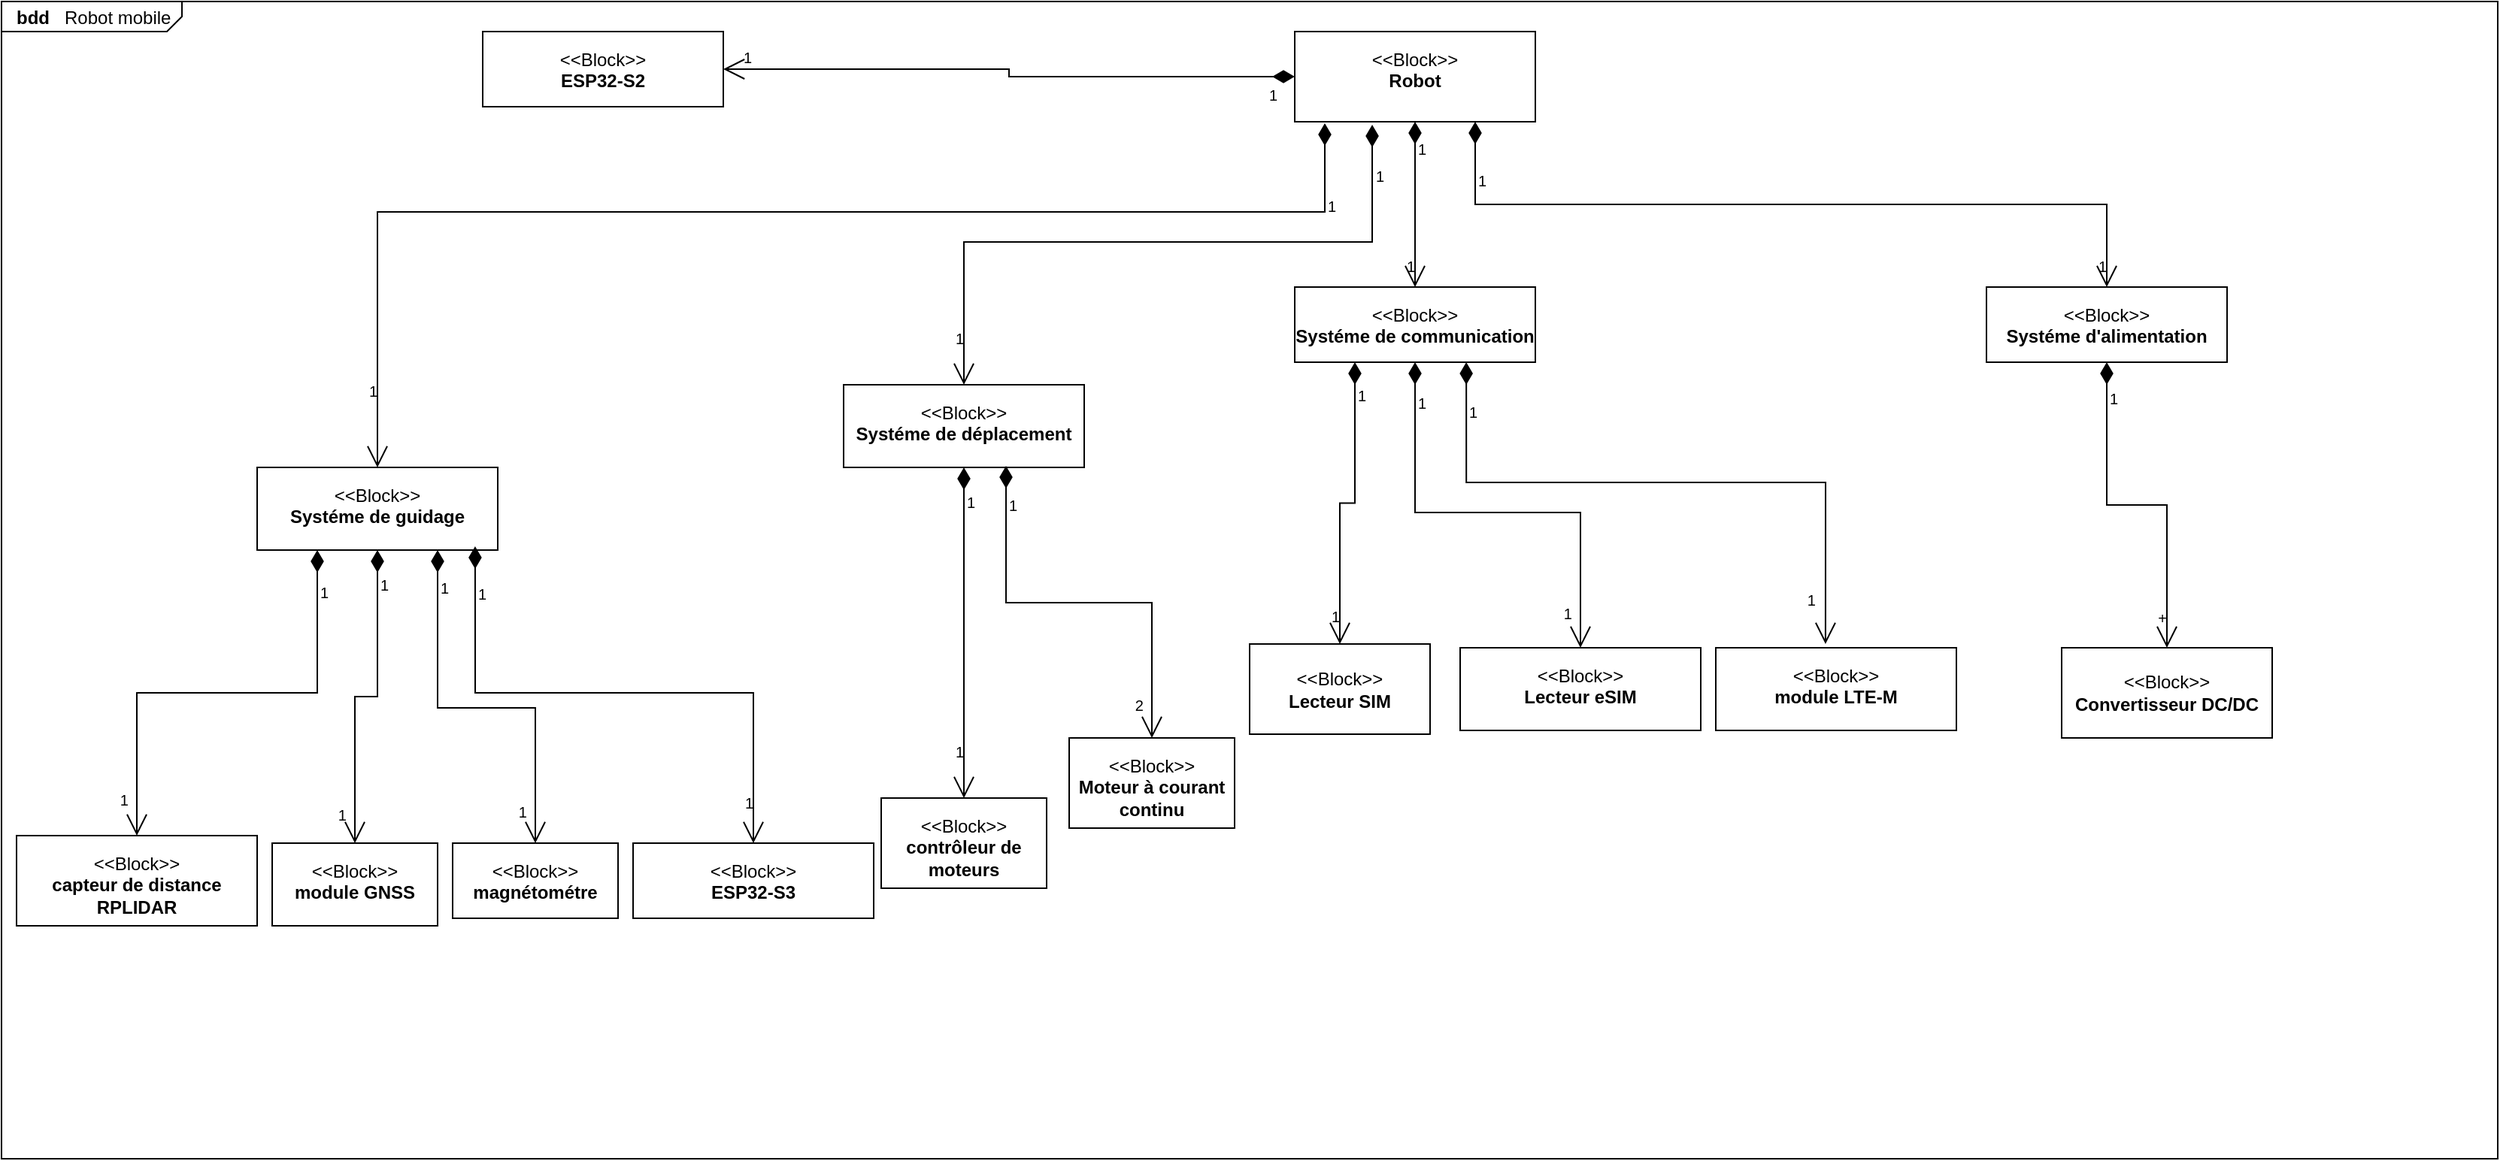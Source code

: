 <mxfile version="26.2.14">
  <diagram name="Page-1" id="929967ad-93f9-6ef4-fab6-5d389245f69c">
    <mxGraphModel dx="3418.5" dy="1982" grid="1" gridSize="10" guides="1" tooltips="1" connect="1" arrows="1" fold="1" page="1" pageScale="1.5" pageWidth="1169" pageHeight="826" background="none" math="0" shadow="0">
      <root>
        <mxCell id="0" style=";html=1;" />
        <mxCell id="1" style=";html=1;" parent="0" />
        <mxCell id="zpBNHPFghhRr0UpU9S6k-20" value="&lt;p style=&quot;margin:0px;margin-top:4px;margin-left:10px;text-align:left;&quot;&gt;&lt;b&gt;bdd&lt;/b&gt;&amp;nbsp; &amp;nbsp;Robot mobile&lt;/p&gt;&lt;p style=&quot;margin:0px;margin-top:4px;margin-left:10px;text-align:left;&quot;&gt;&lt;br&gt;&lt;/p&gt;" style="html=1;shape=mxgraph.sysml.package;labelX=120;align=left;spacingLeft=10;overflow=fill;recursiveResize=0;" parent="1" vertex="1">
          <mxGeometry x="-20" y="-960" width="1660" height="770" as="geometry" />
        </mxCell>
        <mxCell id="zpBNHPFghhRr0UpU9S6k-21" value="&lt;p&gt;&amp;lt;&amp;lt;Block&amp;gt;&amp;gt;&lt;br&gt;&lt;b&gt;Robot&lt;/b&gt;&lt;/p&gt;" style="shape=rect;html=1;overflow=fill;whiteSpace=wrap;align=center;" parent="zpBNHPFghhRr0UpU9S6k-20" vertex="1">
          <mxGeometry x="860" y="20" width="160" height="60" as="geometry" />
        </mxCell>
        <mxCell id="zpBNHPFghhRr0UpU9S6k-24" value="" style="verticalAlign=bottom;html=1;endArrow=open;endSize=12;edgeStyle=orthogonalEdgeStyle;startFill=1;startSize=12;startArrow=diamondThin;rounded=0;entryX=0.5;entryY=0;entryDx=0;entryDy=0;" parent="zpBNHPFghhRr0UpU9S6k-20" target="zpBNHPFghhRr0UpU9S6k-29" edge="1">
          <mxGeometry relative="1" as="geometry">
            <mxPoint x="880" y="81" as="sourcePoint" />
            <mxPoint x="380" y="210" as="targetPoint" />
            <Array as="points">
              <mxPoint x="880" y="81" />
              <mxPoint x="880" y="140" />
              <mxPoint x="250" y="140" />
            </Array>
          </mxGeometry>
        </mxCell>
        <mxCell id="zpBNHPFghhRr0UpU9S6k-25" value="1" style="resizable=0;html=1;align=left;verticalAlign=top;labelBackgroundColor=none;fontSize=10" parent="zpBNHPFghhRr0UpU9S6k-24" connectable="0" vertex="1">
          <mxGeometry x="-0.9" relative="1" as="geometry" />
        </mxCell>
        <mxCell id="zpBNHPFghhRr0UpU9S6k-26" value="" style="resizable=0;html=1;align=right;verticalAlign=top;labelBackgroundColor=none;fontSize=10" parent="zpBNHPFghhRr0UpU9S6k-24" connectable="0" vertex="1">
          <mxGeometry x="0.9" relative="1" as="geometry" />
        </mxCell>
        <mxCell id="zpBNHPFghhRr0UpU9S6k-27" value="1" style="resizable=0;html=1;align=right;verticalAlign=bottom;labelBackgroundColor=none;fontSize=10" parent="zpBNHPFghhRr0UpU9S6k-24" connectable="0" vertex="1">
          <mxGeometry x="0.9" relative="1" as="geometry" />
        </mxCell>
        <mxCell id="zpBNHPFghhRr0UpU9S6k-29" value="&lt;p&gt;&amp;lt;&amp;lt;Block&amp;gt;&amp;gt;&lt;br&gt;&lt;b&gt;Systéme de guidage&lt;/b&gt;&lt;/p&gt;" style="shape=rect;html=1;overflow=fill;whiteSpace=wrap;align=center;" parent="zpBNHPFghhRr0UpU9S6k-20" vertex="1">
          <mxGeometry x="170" y="310" width="160" height="55" as="geometry" />
        </mxCell>
        <mxCell id="zpBNHPFghhRr0UpU9S6k-39" value="&lt;p&gt;&amp;lt;&amp;lt;Block&amp;gt;&amp;gt;&lt;br&gt;&lt;b&gt;Systéme de communication&lt;/b&gt;&lt;/p&gt;" style="shape=rect;html=1;overflow=fill;whiteSpace=wrap;align=center;" parent="zpBNHPFghhRr0UpU9S6k-20" vertex="1">
          <mxGeometry x="860" y="190" width="160" height="50" as="geometry" />
        </mxCell>
        <mxCell id="zpBNHPFghhRr0UpU9S6k-40" value="&lt;p&gt;&amp;lt;&amp;lt;Block&amp;gt;&amp;gt;&lt;br&gt;&lt;b&gt;Systéme d&#39;alimentation&lt;/b&gt;&lt;/p&gt;" style="shape=rect;html=1;overflow=fill;whiteSpace=wrap;align=center;" parent="zpBNHPFghhRr0UpU9S6k-20" vertex="1">
          <mxGeometry x="1320" y="190" width="160" height="50" as="geometry" />
        </mxCell>
        <mxCell id="zpBNHPFghhRr0UpU9S6k-41" value="" style="verticalAlign=bottom;html=1;endArrow=open;endSize=12;edgeStyle=orthogonalEdgeStyle;startFill=1;startSize=12;startArrow=diamondThin;rounded=0;exitX=0.75;exitY=1;exitDx=0;exitDy=0;entryX=0.5;entryY=0;entryDx=0;entryDy=0;" parent="zpBNHPFghhRr0UpU9S6k-20" source="zpBNHPFghhRr0UpU9S6k-21" target="zpBNHPFghhRr0UpU9S6k-40" edge="1">
          <mxGeometry relative="1" as="geometry">
            <mxPoint x="517" y="121" as="sourcePoint" />
            <mxPoint x="250" y="240" as="targetPoint" />
          </mxGeometry>
        </mxCell>
        <mxCell id="zpBNHPFghhRr0UpU9S6k-42" value="1" style="resizable=0;html=1;align=left;verticalAlign=top;labelBackgroundColor=none;fontSize=10" parent="zpBNHPFghhRr0UpU9S6k-41" connectable="0" vertex="1">
          <mxGeometry x="-0.9" relative="1" as="geometry" />
        </mxCell>
        <mxCell id="zpBNHPFghhRr0UpU9S6k-43" value="1" style="resizable=0;html=1;align=right;verticalAlign=top;labelBackgroundColor=none;fontSize=10" parent="zpBNHPFghhRr0UpU9S6k-41" connectable="0" vertex="1">
          <mxGeometry x="0.9" relative="1" as="geometry" />
        </mxCell>
        <mxCell id="zpBNHPFghhRr0UpU9S6k-44" value="" style="resizable=0;html=1;align=right;verticalAlign=bottom;labelBackgroundColor=none;fontSize=10" parent="zpBNHPFghhRr0UpU9S6k-41" connectable="0" vertex="1">
          <mxGeometry x="0.9" relative="1" as="geometry" />
        </mxCell>
        <mxCell id="zpBNHPFghhRr0UpU9S6k-45" value="" style="verticalAlign=bottom;html=1;endArrow=open;endSize=12;edgeStyle=orthogonalEdgeStyle;startFill=1;startSize=12;startArrow=diamondThin;rounded=0;exitX=0.5;exitY=1;exitDx=0;exitDy=0;entryX=0.5;entryY=0;entryDx=0;entryDy=0;" parent="zpBNHPFghhRr0UpU9S6k-20" source="zpBNHPFghhRr0UpU9S6k-21" target="zpBNHPFghhRr0UpU9S6k-39" edge="1">
          <mxGeometry relative="1" as="geometry">
            <mxPoint x="590" y="120" as="sourcePoint" />
            <mxPoint x="810" y="240" as="targetPoint" />
          </mxGeometry>
        </mxCell>
        <mxCell id="zpBNHPFghhRr0UpU9S6k-46" value="1" style="resizable=0;html=1;align=left;verticalAlign=top;labelBackgroundColor=none;fontSize=10" parent="zpBNHPFghhRr0UpU9S6k-45" connectable="0" vertex="1">
          <mxGeometry x="-0.9" relative="1" as="geometry" />
        </mxCell>
        <mxCell id="zpBNHPFghhRr0UpU9S6k-47" value="" style="resizable=0;html=1;align=right;verticalAlign=top;labelBackgroundColor=none;fontSize=10" parent="zpBNHPFghhRr0UpU9S6k-45" connectable="0" vertex="1">
          <mxGeometry x="0.9" relative="1" as="geometry" />
        </mxCell>
        <mxCell id="zpBNHPFghhRr0UpU9S6k-48" value="1" style="resizable=0;html=1;align=right;verticalAlign=bottom;labelBackgroundColor=none;fontSize=10" parent="zpBNHPFghhRr0UpU9S6k-45" connectable="0" vertex="1">
          <mxGeometry x="0.9" relative="1" as="geometry" />
        </mxCell>
        <mxCell id="zpBNHPFghhRr0UpU9S6k-49" value="&lt;p&gt;&amp;lt;&amp;lt;Block&amp;gt;&amp;gt;&lt;br&gt;&lt;b&gt;Systéme de déplacement&lt;/b&gt;&lt;/p&gt;" style="shape=rect;html=1;overflow=fill;whiteSpace=wrap;align=center;" parent="zpBNHPFghhRr0UpU9S6k-20" vertex="1">
          <mxGeometry x="560" y="255" width="160" height="55" as="geometry" />
        </mxCell>
        <mxCell id="zpBNHPFghhRr0UpU9S6k-50" value="" style="verticalAlign=bottom;html=1;endArrow=open;endSize=12;edgeStyle=orthogonalEdgeStyle;startFill=1;startSize=12;startArrow=diamondThin;rounded=0;exitX=0.322;exitY=1.033;exitDx=0;exitDy=0;exitPerimeter=0;entryX=0.5;entryY=0;entryDx=0;entryDy=0;" parent="zpBNHPFghhRr0UpU9S6k-20" source="zpBNHPFghhRr0UpU9S6k-21" target="zpBNHPFghhRr0UpU9S6k-49" edge="1">
          <mxGeometry relative="1" as="geometry">
            <mxPoint x="410.08" y="260" as="sourcePoint" />
            <mxPoint x="599" y="340" as="targetPoint" />
            <Array as="points">
              <mxPoint x="912" y="160" />
              <mxPoint x="640" y="160" />
              <mxPoint x="640" y="240" />
            </Array>
          </mxGeometry>
        </mxCell>
        <mxCell id="zpBNHPFghhRr0UpU9S6k-51" value="1" style="resizable=0;html=1;align=left;verticalAlign=top;labelBackgroundColor=none;fontSize=10" parent="zpBNHPFghhRr0UpU9S6k-50" connectable="0" vertex="1">
          <mxGeometry x="-0.9" relative="1" as="geometry" />
        </mxCell>
        <mxCell id="zpBNHPFghhRr0UpU9S6k-52" value="" style="resizable=0;html=1;align=right;verticalAlign=top;labelBackgroundColor=none;fontSize=10" parent="zpBNHPFghhRr0UpU9S6k-50" connectable="0" vertex="1">
          <mxGeometry x="0.9" relative="1" as="geometry" />
        </mxCell>
        <mxCell id="zpBNHPFghhRr0UpU9S6k-53" value="1" style="resizable=0;html=1;align=right;verticalAlign=bottom;labelBackgroundColor=none;fontSize=10" parent="zpBNHPFghhRr0UpU9S6k-50" connectable="0" vertex="1">
          <mxGeometry x="0.9" relative="1" as="geometry" />
        </mxCell>
        <mxCell id="zpBNHPFghhRr0UpU9S6k-55" value="&lt;p&gt;&amp;lt;&amp;lt;Block&amp;gt;&amp;gt;&lt;br&gt;&lt;b&gt;Moteur à courant continu&lt;/b&gt;&lt;/p&gt;" style="shape=rect;html=1;overflow=fill;whiteSpace=wrap;align=center;" parent="zpBNHPFghhRr0UpU9S6k-20" vertex="1">
          <mxGeometry x="710" y="490" width="110" height="60" as="geometry" />
        </mxCell>
        <mxCell id="zpBNHPFghhRr0UpU9S6k-57" value="&lt;p&gt;&amp;lt;&amp;lt;Block&amp;gt;&amp;gt;&lt;br&gt;&lt;b&gt;contrôleur de moteurs&lt;/b&gt;&lt;/p&gt;" style="shape=rect;html=1;overflow=fill;whiteSpace=wrap;align=center;" parent="zpBNHPFghhRr0UpU9S6k-20" vertex="1">
          <mxGeometry x="585" y="530" width="110" height="60" as="geometry" />
        </mxCell>
        <mxCell id="zpBNHPFghhRr0UpU9S6k-58" value="" style="verticalAlign=bottom;html=1;endArrow=open;endSize=12;edgeStyle=orthogonalEdgeStyle;startFill=1;startSize=12;startArrow=diamondThin;rounded=0;exitX=0.675;exitY=0.982;exitDx=0;exitDy=0;exitPerimeter=0;" parent="zpBNHPFghhRr0UpU9S6k-20" source="zpBNHPFghhRr0UpU9S6k-49" target="zpBNHPFghhRr0UpU9S6k-55" edge="1">
          <mxGeometry relative="1" as="geometry">
            <mxPoint x="350" y="420" as="sourcePoint" />
            <mxPoint x="700" y="330" as="targetPoint" />
          </mxGeometry>
        </mxCell>
        <mxCell id="zpBNHPFghhRr0UpU9S6k-59" value="1" style="resizable=0;html=1;align=left;verticalAlign=top;labelBackgroundColor=none;fontSize=10" parent="zpBNHPFghhRr0UpU9S6k-58" connectable="0" vertex="1">
          <mxGeometry x="-0.9" relative="1" as="geometry" />
        </mxCell>
        <mxCell id="zpBNHPFghhRr0UpU9S6k-60" value="" style="resizable=0;html=1;align=right;verticalAlign=top;labelBackgroundColor=none;fontSize=10" parent="zpBNHPFghhRr0UpU9S6k-58" connectable="0" vertex="1">
          <mxGeometry x="0.9" relative="1" as="geometry" />
        </mxCell>
        <mxCell id="zpBNHPFghhRr0UpU9S6k-61" value="2&amp;nbsp;&amp;nbsp;" style="resizable=0;html=1;align=right;verticalAlign=bottom;labelBackgroundColor=none;fontSize=10" parent="zpBNHPFghhRr0UpU9S6k-58" connectable="0" vertex="1">
          <mxGeometry x="0.9" relative="1" as="geometry" />
        </mxCell>
        <mxCell id="zpBNHPFghhRr0UpU9S6k-62" value="" style="verticalAlign=bottom;html=1;endArrow=open;endSize=12;edgeStyle=orthogonalEdgeStyle;startFill=1;startSize=12;startArrow=diamondThin;rounded=0;exitX=0.5;exitY=1;exitDx=0;exitDy=0;entryX=0.5;entryY=0;entryDx=0;entryDy=0;" parent="zpBNHPFghhRr0UpU9S6k-20" source="zpBNHPFghhRr0UpU9S6k-49" target="zpBNHPFghhRr0UpU9S6k-57" edge="1">
          <mxGeometry relative="1" as="geometry">
            <mxPoint x="358" y="415" as="sourcePoint" />
            <mxPoint x="465" y="490" as="targetPoint" />
          </mxGeometry>
        </mxCell>
        <mxCell id="zpBNHPFghhRr0UpU9S6k-63" value="1" style="resizable=0;html=1;align=left;verticalAlign=top;labelBackgroundColor=none;fontSize=10" parent="zpBNHPFghhRr0UpU9S6k-62" connectable="0" vertex="1">
          <mxGeometry x="-0.9" relative="1" as="geometry" />
        </mxCell>
        <mxCell id="zpBNHPFghhRr0UpU9S6k-64" value="" style="resizable=0;html=1;align=right;verticalAlign=top;labelBackgroundColor=none;fontSize=10" parent="zpBNHPFghhRr0UpU9S6k-62" connectable="0" vertex="1">
          <mxGeometry x="0.9" relative="1" as="geometry" />
        </mxCell>
        <mxCell id="zpBNHPFghhRr0UpU9S6k-65" value="1&lt;div&gt;&lt;br&gt;&lt;/div&gt;" style="resizable=0;html=1;align=right;verticalAlign=bottom;labelBackgroundColor=none;fontSize=10" parent="zpBNHPFghhRr0UpU9S6k-62" connectable="0" vertex="1">
          <mxGeometry x="0.9" relative="1" as="geometry" />
        </mxCell>
        <mxCell id="9eo_20I-rs5pYUo8H_Qf-1" value="&lt;p&gt;&amp;lt;&amp;lt;Block&amp;gt;&amp;gt;&lt;br&gt;&lt;b&gt;module GNSS&lt;/b&gt;&lt;/p&gt;" style="shape=rect;html=1;overflow=fill;whiteSpace=wrap;align=center;" parent="zpBNHPFghhRr0UpU9S6k-20" vertex="1">
          <mxGeometry x="180" y="560" width="110" height="55" as="geometry" />
        </mxCell>
        <mxCell id="9eo_20I-rs5pYUo8H_Qf-2" value="&lt;p&gt;&amp;lt;&amp;lt;Block&amp;gt;&amp;gt;&lt;br&gt;&lt;b&gt;magnétométre&lt;/b&gt;&lt;/p&gt;" style="shape=rect;html=1;overflow=fill;whiteSpace=wrap;align=center;" parent="zpBNHPFghhRr0UpU9S6k-20" vertex="1">
          <mxGeometry x="300" y="560" width="110" height="50" as="geometry" />
        </mxCell>
        <mxCell id="9eo_20I-rs5pYUo8H_Qf-3" value="&lt;p&gt;&amp;lt;&amp;lt;Block&amp;gt;&amp;gt;&lt;br&gt;&lt;b&gt;Lecteur eSIM&lt;/b&gt;&lt;/p&gt;" style="shape=rect;html=1;overflow=fill;whiteSpace=wrap;align=center;" parent="zpBNHPFghhRr0UpU9S6k-20" vertex="1">
          <mxGeometry x="970" y="430" width="160" height="55" as="geometry" />
        </mxCell>
        <mxCell id="9eo_20I-rs5pYUo8H_Qf-4" value="&lt;p&gt;&amp;lt;&amp;lt;Block&amp;gt;&amp;gt;&lt;br&gt;&lt;b&gt;capteur de distance RPLIDAR&lt;/b&gt;&lt;/p&gt;" style="shape=rect;html=1;overflow=fill;whiteSpace=wrap;align=center;" parent="zpBNHPFghhRr0UpU9S6k-20" vertex="1">
          <mxGeometry x="10" y="555" width="160" height="60" as="geometry" />
        </mxCell>
        <mxCell id="9eo_20I-rs5pYUo8H_Qf-5" value="" style="verticalAlign=bottom;html=1;endArrow=open;endSize=12;edgeStyle=orthogonalEdgeStyle;startFill=1;startSize=12;startArrow=diamondThin;rounded=0;exitX=0.5;exitY=1;exitDx=0;exitDy=0;entryX=0.5;entryY=0;entryDx=0;entryDy=0;" parent="zpBNHPFghhRr0UpU9S6k-20" source="zpBNHPFghhRr0UpU9S6k-39" target="9eo_20I-rs5pYUo8H_Qf-3" edge="1">
          <mxGeometry relative="1" as="geometry">
            <mxPoint x="320" y="280" as="sourcePoint" />
            <mxPoint x="150" y="360" as="targetPoint" />
            <Array as="points">
              <mxPoint x="940" y="340" />
              <mxPoint x="1050" y="340" />
            </Array>
          </mxGeometry>
        </mxCell>
        <mxCell id="9eo_20I-rs5pYUo8H_Qf-6" value="1" style="resizable=0;html=1;align=left;verticalAlign=top;labelBackgroundColor=none;fontSize=10" parent="9eo_20I-rs5pYUo8H_Qf-5" connectable="0" vertex="1">
          <mxGeometry x="-0.9" relative="1" as="geometry" />
        </mxCell>
        <mxCell id="9eo_20I-rs5pYUo8H_Qf-7" value="" style="resizable=0;html=1;align=right;verticalAlign=top;labelBackgroundColor=none;fontSize=10" parent="9eo_20I-rs5pYUo8H_Qf-5" connectable="0" vertex="1">
          <mxGeometry x="0.9" relative="1" as="geometry" />
        </mxCell>
        <mxCell id="9eo_20I-rs5pYUo8H_Qf-8" value="1&amp;nbsp;&amp;nbsp;" style="resizable=0;html=1;align=right;verticalAlign=bottom;labelBackgroundColor=none;fontSize=10" parent="9eo_20I-rs5pYUo8H_Qf-5" connectable="0" vertex="1">
          <mxGeometry x="0.9" relative="1" as="geometry" />
        </mxCell>
        <mxCell id="9eo_20I-rs5pYUo8H_Qf-9" value="" style="verticalAlign=bottom;html=1;endArrow=open;endSize=12;edgeStyle=orthogonalEdgeStyle;startFill=1;startSize=12;startArrow=diamondThin;rounded=0;exitX=0.25;exitY=1;exitDx=0;exitDy=0;entryX=0.5;entryY=0;entryDx=0;entryDy=0;" parent="zpBNHPFghhRr0UpU9S6k-20" source="zpBNHPFghhRr0UpU9S6k-29" target="9eo_20I-rs5pYUo8H_Qf-4" edge="1">
          <mxGeometry relative="1" as="geometry">
            <mxPoint x="330" y="290" as="sourcePoint" />
            <mxPoint x="160" y="370" as="targetPoint" />
          </mxGeometry>
        </mxCell>
        <mxCell id="9eo_20I-rs5pYUo8H_Qf-10" value="1" style="resizable=0;html=1;align=left;verticalAlign=top;labelBackgroundColor=none;fontSize=10" parent="9eo_20I-rs5pYUo8H_Qf-9" connectable="0" vertex="1">
          <mxGeometry x="-0.9" relative="1" as="geometry" />
        </mxCell>
        <mxCell id="9eo_20I-rs5pYUo8H_Qf-11" value="" style="resizable=0;html=1;align=right;verticalAlign=top;labelBackgroundColor=none;fontSize=10" parent="9eo_20I-rs5pYUo8H_Qf-9" connectable="0" vertex="1">
          <mxGeometry x="0.9" relative="1" as="geometry" />
        </mxCell>
        <mxCell id="9eo_20I-rs5pYUo8H_Qf-12" value="1&amp;nbsp;&amp;nbsp;" style="resizable=0;html=1;align=right;verticalAlign=bottom;labelBackgroundColor=none;fontSize=10" parent="9eo_20I-rs5pYUo8H_Qf-9" connectable="0" vertex="1">
          <mxGeometry x="0.9" relative="1" as="geometry" />
        </mxCell>
        <mxCell id="9eo_20I-rs5pYUo8H_Qf-13" value="" style="verticalAlign=bottom;html=1;endArrow=open;endSize=12;edgeStyle=orthogonalEdgeStyle;startFill=1;startSize=12;startArrow=diamondThin;rounded=0;exitX=0.5;exitY=1;exitDx=0;exitDy=0;entryX=0.5;entryY=0;entryDx=0;entryDy=0;" parent="zpBNHPFghhRr0UpU9S6k-20" source="zpBNHPFghhRr0UpU9S6k-29" target="9eo_20I-rs5pYUo8H_Qf-1" edge="1">
          <mxGeometry relative="1" as="geometry">
            <mxPoint x="340" y="300" as="sourcePoint" />
            <mxPoint x="170" y="380" as="targetPoint" />
          </mxGeometry>
        </mxCell>
        <mxCell id="9eo_20I-rs5pYUo8H_Qf-14" value="1" style="resizable=0;html=1;align=left;verticalAlign=top;labelBackgroundColor=none;fontSize=10" parent="9eo_20I-rs5pYUo8H_Qf-13" connectable="0" vertex="1">
          <mxGeometry x="-0.9" relative="1" as="geometry" />
        </mxCell>
        <mxCell id="9eo_20I-rs5pYUo8H_Qf-15" value="" style="resizable=0;html=1;align=right;verticalAlign=top;labelBackgroundColor=none;fontSize=10" parent="9eo_20I-rs5pYUo8H_Qf-13" connectable="0" vertex="1">
          <mxGeometry x="0.9" relative="1" as="geometry" />
        </mxCell>
        <mxCell id="9eo_20I-rs5pYUo8H_Qf-16" value="1&amp;nbsp;&amp;nbsp;" style="resizable=0;html=1;align=right;verticalAlign=bottom;labelBackgroundColor=none;fontSize=10" parent="9eo_20I-rs5pYUo8H_Qf-13" connectable="0" vertex="1">
          <mxGeometry x="0.9" relative="1" as="geometry" />
        </mxCell>
        <mxCell id="9eo_20I-rs5pYUo8H_Qf-17" value="" style="verticalAlign=bottom;html=1;endArrow=open;endSize=12;edgeStyle=orthogonalEdgeStyle;startFill=1;startSize=12;startArrow=diamondThin;rounded=0;exitX=0.75;exitY=1;exitDx=0;exitDy=0;entryX=0.5;entryY=0;entryDx=0;entryDy=0;" parent="zpBNHPFghhRr0UpU9S6k-20" source="zpBNHPFghhRr0UpU9S6k-29" target="9eo_20I-rs5pYUo8H_Qf-2" edge="1">
          <mxGeometry relative="1" as="geometry">
            <mxPoint x="350" y="310" as="sourcePoint" />
            <mxPoint x="180" y="390" as="targetPoint" />
            <Array as="points">
              <mxPoint x="290" y="470" />
              <mxPoint x="355" y="470" />
            </Array>
          </mxGeometry>
        </mxCell>
        <mxCell id="9eo_20I-rs5pYUo8H_Qf-18" value="1" style="resizable=0;html=1;align=left;verticalAlign=top;labelBackgroundColor=none;fontSize=10" parent="9eo_20I-rs5pYUo8H_Qf-17" connectable="0" vertex="1">
          <mxGeometry x="-0.9" relative="1" as="geometry" />
        </mxCell>
        <mxCell id="9eo_20I-rs5pYUo8H_Qf-19" value="" style="resizable=0;html=1;align=right;verticalAlign=top;labelBackgroundColor=none;fontSize=10" parent="9eo_20I-rs5pYUo8H_Qf-17" connectable="0" vertex="1">
          <mxGeometry x="0.9" relative="1" as="geometry" />
        </mxCell>
        <mxCell id="9eo_20I-rs5pYUo8H_Qf-20" value="1&amp;nbsp;&amp;nbsp;" style="resizable=0;html=1;align=right;verticalAlign=bottom;labelBackgroundColor=none;fontSize=10" parent="9eo_20I-rs5pYUo8H_Qf-17" connectable="0" vertex="1">
          <mxGeometry x="0.9" relative="1" as="geometry" />
        </mxCell>
        <mxCell id="9eo_20I-rs5pYUo8H_Qf-21" value="&lt;p&gt;&amp;lt;&amp;lt;Block&amp;gt;&amp;gt;&lt;br&gt;&lt;b&gt;module LTE-M&lt;/b&gt;&lt;/p&gt;" style="shape=rect;html=1;overflow=fill;whiteSpace=wrap;align=center;" parent="zpBNHPFghhRr0UpU9S6k-20" vertex="1">
          <mxGeometry x="1140" y="430" width="160" height="55" as="geometry" />
        </mxCell>
        <mxCell id="9eo_20I-rs5pYUo8H_Qf-22" value="" style="verticalAlign=bottom;html=1;endArrow=open;endSize=12;edgeStyle=orthogonalEdgeStyle;startFill=1;startSize=12;startArrow=diamondThin;rounded=0;exitX=0.713;exitY=1;exitDx=0;exitDy=0;entryX=0.456;entryY=-0.045;entryDx=0;entryDy=0;exitPerimeter=0;entryPerimeter=0;" parent="zpBNHPFghhRr0UpU9S6k-20" source="zpBNHPFghhRr0UpU9S6k-39" target="9eo_20I-rs5pYUo8H_Qf-21" edge="1">
          <mxGeometry relative="1" as="geometry">
            <mxPoint x="740" y="270" as="sourcePoint" />
            <mxPoint x="740" y="368" as="targetPoint" />
            <Array as="points">
              <mxPoint x="974" y="320" />
              <mxPoint x="1213" y="320" />
            </Array>
          </mxGeometry>
        </mxCell>
        <mxCell id="9eo_20I-rs5pYUo8H_Qf-23" value="1" style="resizable=0;html=1;align=left;verticalAlign=top;labelBackgroundColor=none;fontSize=10" parent="9eo_20I-rs5pYUo8H_Qf-22" connectable="0" vertex="1">
          <mxGeometry x="-0.9" relative="1" as="geometry" />
        </mxCell>
        <mxCell id="9eo_20I-rs5pYUo8H_Qf-24" value="" style="resizable=0;html=1;align=right;verticalAlign=top;labelBackgroundColor=none;fontSize=10" parent="9eo_20I-rs5pYUo8H_Qf-22" connectable="0" vertex="1">
          <mxGeometry x="0.9" relative="1" as="geometry" />
        </mxCell>
        <mxCell id="9eo_20I-rs5pYUo8H_Qf-25" value="1&amp;nbsp;&amp;nbsp;" style="resizable=0;html=1;align=right;verticalAlign=bottom;labelBackgroundColor=none;fontSize=10" parent="9eo_20I-rs5pYUo8H_Qf-22" connectable="0" vertex="1">
          <mxGeometry x="0.9" relative="1" as="geometry" />
        </mxCell>
        <mxCell id="9eo_20I-rs5pYUo8H_Qf-26" value="&lt;p&gt;&amp;lt;&amp;lt;Block&amp;gt;&amp;gt;&lt;br&gt;&lt;b&gt;ESP32-S2&lt;/b&gt;&lt;/p&gt;" style="shape=rect;html=1;overflow=fill;whiteSpace=wrap;align=center;" parent="zpBNHPFghhRr0UpU9S6k-20" vertex="1">
          <mxGeometry x="320" y="20" width="160" height="50" as="geometry" />
        </mxCell>
        <mxCell id="uVPbH3fG6OngwvNqcd6W-1" value="&lt;p&gt;&amp;lt;&amp;lt;Block&amp;gt;&amp;gt;&lt;br&gt;&lt;b&gt;ESP32-S3&lt;/b&gt;&lt;/p&gt;" style="shape=rect;html=1;overflow=fill;whiteSpace=wrap;align=center;" parent="zpBNHPFghhRr0UpU9S6k-20" vertex="1">
          <mxGeometry x="420" y="560" width="160" height="50" as="geometry" />
        </mxCell>
        <mxCell id="uVPbH3fG6OngwvNqcd6W-3" value="" style="verticalAlign=bottom;html=1;endArrow=open;endSize=12;edgeStyle=orthogonalEdgeStyle;startFill=1;startSize=12;startArrow=diamondThin;rounded=0;exitX=0;exitY=0.5;exitDx=0;exitDy=0;" parent="zpBNHPFghhRr0UpU9S6k-20" source="zpBNHPFghhRr0UpU9S6k-21" target="9eo_20I-rs5pYUo8H_Qf-26" edge="1">
          <mxGeometry relative="1" as="geometry">
            <mxPoint x="380" y="260" as="sourcePoint" />
            <mxPoint x="530" y="368" as="targetPoint" />
          </mxGeometry>
        </mxCell>
        <mxCell id="uVPbH3fG6OngwvNqcd6W-4" value="1" style="resizable=0;html=1;align=left;verticalAlign=top;labelBackgroundColor=none;fontSize=10" parent="uVPbH3fG6OngwvNqcd6W-3" connectable="0" vertex="1">
          <mxGeometry x="-0.9" relative="1" as="geometry" />
        </mxCell>
        <mxCell id="uVPbH3fG6OngwvNqcd6W-5" value="" style="resizable=0;html=1;align=right;verticalAlign=top;labelBackgroundColor=none;fontSize=10" parent="uVPbH3fG6OngwvNqcd6W-3" connectable="0" vertex="1">
          <mxGeometry x="0.9" relative="1" as="geometry" />
        </mxCell>
        <mxCell id="uVPbH3fG6OngwvNqcd6W-6" value="1" style="resizable=0;html=1;align=right;verticalAlign=bottom;labelBackgroundColor=none;fontSize=10" parent="uVPbH3fG6OngwvNqcd6W-3" connectable="0" vertex="1">
          <mxGeometry x="0.9" relative="1" as="geometry" />
        </mxCell>
        <mxCell id="uVPbH3fG6OngwvNqcd6W-7" value="" style="verticalAlign=bottom;html=1;endArrow=open;endSize=12;edgeStyle=orthogonalEdgeStyle;startFill=1;startSize=12;startArrow=diamondThin;rounded=0;exitX=0.906;exitY=0.955;exitDx=0;exitDy=0;exitPerimeter=0;" parent="zpBNHPFghhRr0UpU9S6k-20" source="zpBNHPFghhRr0UpU9S6k-29" target="uVPbH3fG6OngwvNqcd6W-1" edge="1">
          <mxGeometry relative="1" as="geometry">
            <mxPoint x="431" y="282" as="sourcePoint" />
            <mxPoint x="540" y="378" as="targetPoint" />
            <Array as="points">
              <mxPoint x="315" y="460" />
              <mxPoint x="500" y="460" />
            </Array>
          </mxGeometry>
        </mxCell>
        <mxCell id="uVPbH3fG6OngwvNqcd6W-8" value="1" style="resizable=0;html=1;align=left;verticalAlign=top;labelBackgroundColor=none;fontSize=10" parent="uVPbH3fG6OngwvNqcd6W-7" connectable="0" vertex="1">
          <mxGeometry x="-0.9" relative="1" as="geometry" />
        </mxCell>
        <mxCell id="uVPbH3fG6OngwvNqcd6W-9" value="" style="resizable=0;html=1;align=right;verticalAlign=top;labelBackgroundColor=none;fontSize=10" parent="uVPbH3fG6OngwvNqcd6W-7" connectable="0" vertex="1">
          <mxGeometry x="0.9" relative="1" as="geometry" />
        </mxCell>
        <mxCell id="uVPbH3fG6OngwvNqcd6W-10" value="1" style="resizable=0;html=1;align=right;verticalAlign=bottom;labelBackgroundColor=none;fontSize=10" parent="uVPbH3fG6OngwvNqcd6W-7" connectable="0" vertex="1">
          <mxGeometry x="0.9" relative="1" as="geometry" />
        </mxCell>
        <mxCell id="c7tcKzovwum-vMDcMgDb-1" value="&amp;lt;&amp;lt;Block&amp;gt;&amp;gt;&lt;div&gt;&lt;b&gt;Lecteur SIM&lt;/b&gt;&lt;/div&gt;" style="rounded=0;whiteSpace=wrap;html=1;" vertex="1" parent="zpBNHPFghhRr0UpU9S6k-20">
          <mxGeometry x="830" y="427.5" width="120" height="60" as="geometry" />
        </mxCell>
        <mxCell id="c7tcKzovwum-vMDcMgDb-2" value="" style="verticalAlign=bottom;html=1;endArrow=open;endSize=12;edgeStyle=orthogonalEdgeStyle;startFill=1;startSize=12;startArrow=diamondThin;rounded=0;exitX=0.25;exitY=1;exitDx=0;exitDy=0;" edge="1" parent="zpBNHPFghhRr0UpU9S6k-20" source="zpBNHPFghhRr0UpU9S6k-39" target="c7tcKzovwum-vMDcMgDb-1">
          <mxGeometry relative="1" as="geometry">
            <mxPoint x="420" y="271" as="sourcePoint" />
            <mxPoint x="609" y="350" as="targetPoint" />
            <Array as="points" />
          </mxGeometry>
        </mxCell>
        <mxCell id="c7tcKzovwum-vMDcMgDb-3" value="1" style="resizable=0;html=1;align=left;verticalAlign=top;labelBackgroundColor=none;fontSize=10" connectable="0" vertex="1" parent="c7tcKzovwum-vMDcMgDb-2">
          <mxGeometry x="-0.9" relative="1" as="geometry" />
        </mxCell>
        <mxCell id="c7tcKzovwum-vMDcMgDb-4" value="" style="resizable=0;html=1;align=right;verticalAlign=top;labelBackgroundColor=none;fontSize=10" connectable="0" vertex="1" parent="c7tcKzovwum-vMDcMgDb-2">
          <mxGeometry x="0.9" relative="1" as="geometry" />
        </mxCell>
        <mxCell id="c7tcKzovwum-vMDcMgDb-5" value="1" style="resizable=0;html=1;align=right;verticalAlign=bottom;labelBackgroundColor=none;fontSize=10" connectable="0" vertex="1" parent="c7tcKzovwum-vMDcMgDb-2">
          <mxGeometry x="0.9" relative="1" as="geometry" />
        </mxCell>
        <mxCell id="c7tcKzovwum-vMDcMgDb-6" value="&amp;lt;&amp;lt;Block&amp;gt;&amp;gt;&lt;div&gt;&lt;b&gt;Convertisseur DC/DC&lt;/b&gt;&lt;/div&gt;" style="rounded=0;whiteSpace=wrap;html=1;" vertex="1" parent="zpBNHPFghhRr0UpU9S6k-20">
          <mxGeometry x="1370" y="430" width="140" height="60" as="geometry" />
        </mxCell>
        <mxCell id="c7tcKzovwum-vMDcMgDb-7" value="" style="verticalAlign=bottom;html=1;endArrow=open;endSize=12;edgeStyle=orthogonalEdgeStyle;startFill=1;startSize=12;startArrow=diamondThin;rounded=0;exitX=0.5;exitY=1;exitDx=0;exitDy=0;" edge="1" parent="zpBNHPFghhRr0UpU9S6k-20" source="zpBNHPFghhRr0UpU9S6k-40" target="c7tcKzovwum-vMDcMgDb-6">
          <mxGeometry relative="1" as="geometry">
            <mxPoint x="430" y="280" as="sourcePoint" />
            <mxPoint x="619" y="360" as="targetPoint" />
          </mxGeometry>
        </mxCell>
        <mxCell id="c7tcKzovwum-vMDcMgDb-8" value="1" style="resizable=0;html=1;align=left;verticalAlign=top;labelBackgroundColor=none;fontSize=10" connectable="0" vertex="1" parent="c7tcKzovwum-vMDcMgDb-7">
          <mxGeometry x="-0.9" relative="1" as="geometry" />
        </mxCell>
        <mxCell id="c7tcKzovwum-vMDcMgDb-9" value="" style="resizable=0;html=1;align=right;verticalAlign=top;labelBackgroundColor=none;fontSize=10" connectable="0" vertex="1" parent="c7tcKzovwum-vMDcMgDb-7">
          <mxGeometry x="0.9" relative="1" as="geometry" />
        </mxCell>
        <mxCell id="c7tcKzovwum-vMDcMgDb-10" value="+" style="resizable=0;html=1;align=right;verticalAlign=bottom;labelBackgroundColor=none;fontSize=10" connectable="0" vertex="1" parent="c7tcKzovwum-vMDcMgDb-7">
          <mxGeometry x="0.9" relative="1" as="geometry" />
        </mxCell>
      </root>
    </mxGraphModel>
  </diagram>
</mxfile>
